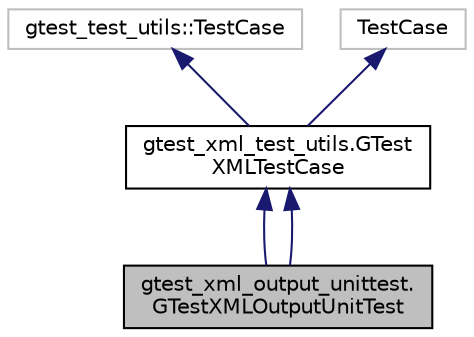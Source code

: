 digraph "gtest_xml_output_unittest.GTestXMLOutputUnitTest"
{
  edge [fontname="Helvetica",fontsize="10",labelfontname="Helvetica",labelfontsize="10"];
  node [fontname="Helvetica",fontsize="10",shape=record];
  Node4 [label="gtest_xml_output_unittest.\lGTestXMLOutputUnitTest",height=0.2,width=0.4,color="black", fillcolor="grey75", style="filled", fontcolor="black"];
  Node5 -> Node4 [dir="back",color="midnightblue",fontsize="10",style="solid",fontname="Helvetica"];
  Node5 [label="gtest_xml_test_utils.GTest\lXMLTestCase",height=0.2,width=0.4,color="black", fillcolor="white", style="filled",URL="$classgtest__xml__test__utils_1_1_g_test_x_m_l_test_case.html"];
  Node6 -> Node5 [dir="back",color="midnightblue",fontsize="10",style="solid",fontname="Helvetica"];
  Node6 [label="gtest_test_utils::TestCase",height=0.2,width=0.4,color="grey75", fillcolor="white", style="filled"];
  Node7 -> Node5 [dir="back",color="midnightblue",fontsize="10",style="solid",fontname="Helvetica"];
  Node7 [label="TestCase",height=0.2,width=0.4,color="grey75", fillcolor="white", style="filled"];
  Node5 -> Node4 [dir="back",color="midnightblue",fontsize="10",style="solid",fontname="Helvetica"];
}
